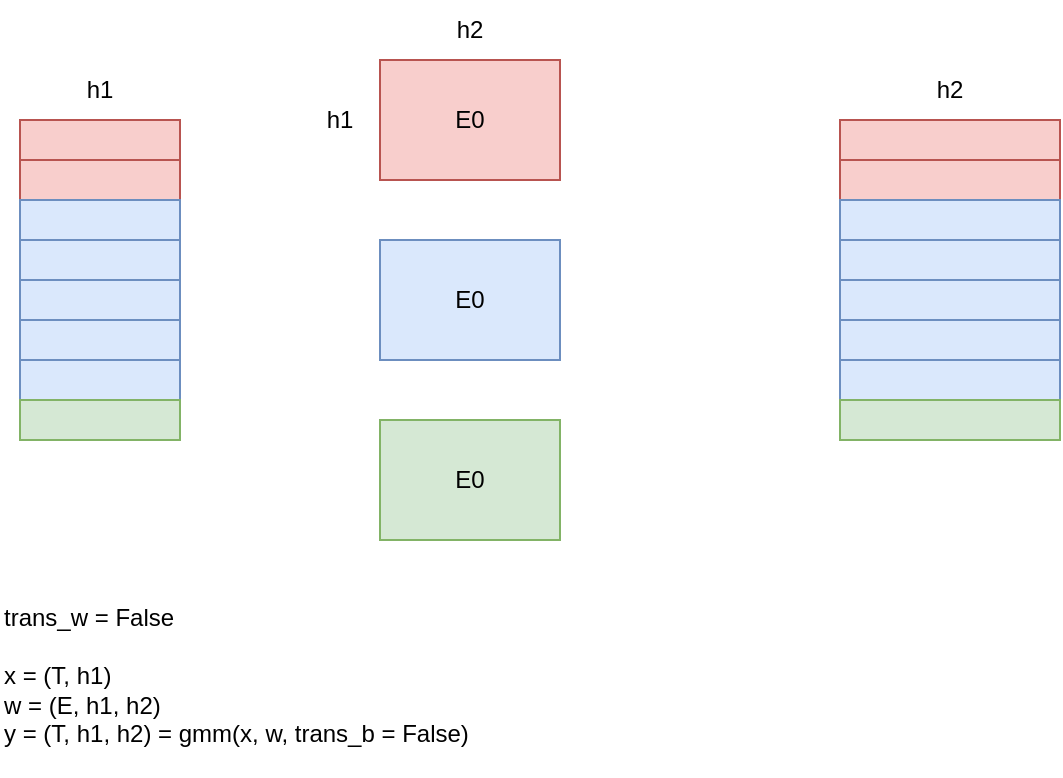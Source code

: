 <mxfile version="25.0.1">
  <diagram name="第 1 页" id="m9S2xQyiaMqDE2priE2V">
    <mxGraphModel dx="823" dy="512" grid="1" gridSize="10" guides="1" tooltips="1" connect="1" arrows="1" fold="1" page="1" pageScale="1" pageWidth="827" pageHeight="1169" math="0" shadow="0">
      <root>
        <mxCell id="0" />
        <mxCell id="1" parent="0" />
        <mxCell id="Qtuyj7tgRfk1wkyXC4aT-9" value="E0" style="rounded=0;whiteSpace=wrap;html=1;fillColor=#f8cecc;strokeColor=#b85450;" vertex="1" parent="1">
          <mxGeometry x="300" y="140" width="90" height="60" as="geometry" />
        </mxCell>
        <mxCell id="Qtuyj7tgRfk1wkyXC4aT-10" value="" style="group" vertex="1" connectable="0" parent="1">
          <mxGeometry x="120" y="170" width="80" height="160" as="geometry" />
        </mxCell>
        <mxCell id="Qtuyj7tgRfk1wkyXC4aT-1" value="" style="rounded=0;whiteSpace=wrap;html=1;fillColor=#f8cecc;strokeColor=#b85450;" vertex="1" parent="Qtuyj7tgRfk1wkyXC4aT-10">
          <mxGeometry width="80" height="20" as="geometry" />
        </mxCell>
        <mxCell id="Qtuyj7tgRfk1wkyXC4aT-2" value="" style="rounded=0;whiteSpace=wrap;html=1;fillColor=#f8cecc;strokeColor=#b85450;" vertex="1" parent="Qtuyj7tgRfk1wkyXC4aT-10">
          <mxGeometry y="20" width="80" height="20" as="geometry" />
        </mxCell>
        <mxCell id="Qtuyj7tgRfk1wkyXC4aT-3" value="" style="rounded=0;whiteSpace=wrap;html=1;fillColor=#dae8fc;strokeColor=#6c8ebf;" vertex="1" parent="Qtuyj7tgRfk1wkyXC4aT-10">
          <mxGeometry y="40" width="80" height="20" as="geometry" />
        </mxCell>
        <mxCell id="Qtuyj7tgRfk1wkyXC4aT-4" value="" style="rounded=0;whiteSpace=wrap;html=1;fillColor=#dae8fc;strokeColor=#6c8ebf;" vertex="1" parent="Qtuyj7tgRfk1wkyXC4aT-10">
          <mxGeometry y="60" width="80" height="20" as="geometry" />
        </mxCell>
        <mxCell id="Qtuyj7tgRfk1wkyXC4aT-5" value="" style="rounded=0;whiteSpace=wrap;html=1;fillColor=#dae8fc;strokeColor=#6c8ebf;" vertex="1" parent="Qtuyj7tgRfk1wkyXC4aT-10">
          <mxGeometry y="80" width="80" height="20" as="geometry" />
        </mxCell>
        <mxCell id="Qtuyj7tgRfk1wkyXC4aT-6" value="" style="rounded=0;whiteSpace=wrap;html=1;fillColor=#dae8fc;strokeColor=#6c8ebf;" vertex="1" parent="Qtuyj7tgRfk1wkyXC4aT-10">
          <mxGeometry y="100" width="80" height="20" as="geometry" />
        </mxCell>
        <mxCell id="Qtuyj7tgRfk1wkyXC4aT-7" value="" style="rounded=0;whiteSpace=wrap;html=1;fillColor=#dae8fc;strokeColor=#6c8ebf;" vertex="1" parent="Qtuyj7tgRfk1wkyXC4aT-10">
          <mxGeometry y="120" width="80" height="20" as="geometry" />
        </mxCell>
        <mxCell id="Qtuyj7tgRfk1wkyXC4aT-8" value="" style="rounded=0;whiteSpace=wrap;html=1;fillColor=#d5e8d4;strokeColor=#82b366;" vertex="1" parent="Qtuyj7tgRfk1wkyXC4aT-10">
          <mxGeometry y="140" width="80" height="20" as="geometry" />
        </mxCell>
        <mxCell id="Qtuyj7tgRfk1wkyXC4aT-11" value="E0" style="rounded=0;whiteSpace=wrap;html=1;fillColor=#dae8fc;strokeColor=#6c8ebf;" vertex="1" parent="1">
          <mxGeometry x="300" y="230" width="90" height="60" as="geometry" />
        </mxCell>
        <mxCell id="Qtuyj7tgRfk1wkyXC4aT-12" value="E0" style="rounded=0;whiteSpace=wrap;html=1;fillColor=#d5e8d4;strokeColor=#82b366;" vertex="1" parent="1">
          <mxGeometry x="300" y="320" width="90" height="60" as="geometry" />
        </mxCell>
        <mxCell id="Qtuyj7tgRfk1wkyXC4aT-14" value="" style="group" vertex="1" connectable="0" parent="1">
          <mxGeometry x="530" y="170" width="110" height="160" as="geometry" />
        </mxCell>
        <mxCell id="Qtuyj7tgRfk1wkyXC4aT-15" value="" style="rounded=0;whiteSpace=wrap;html=1;fillColor=#f8cecc;strokeColor=#b85450;" vertex="1" parent="Qtuyj7tgRfk1wkyXC4aT-14">
          <mxGeometry width="110" height="20" as="geometry" />
        </mxCell>
        <mxCell id="Qtuyj7tgRfk1wkyXC4aT-16" value="" style="rounded=0;whiteSpace=wrap;html=1;fillColor=#f8cecc;strokeColor=#b85450;" vertex="1" parent="Qtuyj7tgRfk1wkyXC4aT-14">
          <mxGeometry y="20" width="110" height="20" as="geometry" />
        </mxCell>
        <mxCell id="Qtuyj7tgRfk1wkyXC4aT-17" value="" style="rounded=0;whiteSpace=wrap;html=1;fillColor=#dae8fc;strokeColor=#6c8ebf;" vertex="1" parent="Qtuyj7tgRfk1wkyXC4aT-14">
          <mxGeometry y="40" width="110" height="20" as="geometry" />
        </mxCell>
        <mxCell id="Qtuyj7tgRfk1wkyXC4aT-18" value="" style="rounded=0;whiteSpace=wrap;html=1;fillColor=#dae8fc;strokeColor=#6c8ebf;" vertex="1" parent="Qtuyj7tgRfk1wkyXC4aT-14">
          <mxGeometry y="60" width="110" height="20" as="geometry" />
        </mxCell>
        <mxCell id="Qtuyj7tgRfk1wkyXC4aT-19" value="" style="rounded=0;whiteSpace=wrap;html=1;fillColor=#dae8fc;strokeColor=#6c8ebf;" vertex="1" parent="Qtuyj7tgRfk1wkyXC4aT-14">
          <mxGeometry y="80" width="110" height="20" as="geometry" />
        </mxCell>
        <mxCell id="Qtuyj7tgRfk1wkyXC4aT-20" value="" style="rounded=0;whiteSpace=wrap;html=1;fillColor=#dae8fc;strokeColor=#6c8ebf;" vertex="1" parent="Qtuyj7tgRfk1wkyXC4aT-14">
          <mxGeometry y="100" width="110" height="20" as="geometry" />
        </mxCell>
        <mxCell id="Qtuyj7tgRfk1wkyXC4aT-21" value="" style="rounded=0;whiteSpace=wrap;html=1;fillColor=#dae8fc;strokeColor=#6c8ebf;" vertex="1" parent="Qtuyj7tgRfk1wkyXC4aT-14">
          <mxGeometry y="120" width="110" height="20" as="geometry" />
        </mxCell>
        <mxCell id="Qtuyj7tgRfk1wkyXC4aT-22" value="" style="rounded=0;whiteSpace=wrap;html=1;fillColor=#d5e8d4;strokeColor=#82b366;" vertex="1" parent="Qtuyj7tgRfk1wkyXC4aT-14">
          <mxGeometry y="140" width="110" height="20" as="geometry" />
        </mxCell>
        <mxCell id="Qtuyj7tgRfk1wkyXC4aT-23" value="h2" style="text;html=1;align=center;verticalAlign=middle;whiteSpace=wrap;rounded=0;" vertex="1" parent="1">
          <mxGeometry x="315" y="110" width="60" height="30" as="geometry" />
        </mxCell>
        <mxCell id="Qtuyj7tgRfk1wkyXC4aT-24" value="h1" style="text;html=1;align=center;verticalAlign=middle;whiteSpace=wrap;rounded=0;" vertex="1" parent="1">
          <mxGeometry x="250" y="155" width="60" height="30" as="geometry" />
        </mxCell>
        <mxCell id="Qtuyj7tgRfk1wkyXC4aT-25" value="h1" style="text;html=1;align=center;verticalAlign=middle;whiteSpace=wrap;rounded=0;" vertex="1" parent="1">
          <mxGeometry x="130" y="140" width="60" height="30" as="geometry" />
        </mxCell>
        <mxCell id="Qtuyj7tgRfk1wkyXC4aT-26" value="h2" style="text;html=1;align=center;verticalAlign=middle;whiteSpace=wrap;rounded=0;" vertex="1" parent="1">
          <mxGeometry x="555" y="140" width="60" height="30" as="geometry" />
        </mxCell>
        <mxCell id="Qtuyj7tgRfk1wkyXC4aT-27" value="trans_w = False&lt;div&gt;&lt;br&gt;&lt;/div&gt;&lt;div&gt;x = (T, h1)&lt;/div&gt;&lt;div&gt;w = (E, h1, h2)&lt;/div&gt;&lt;div&gt;y = (T, h1, h2) = gmm(x, w, trans_b = False)&lt;/div&gt;&lt;div&gt;&lt;br&gt;&lt;/div&gt;" style="text;html=1;align=left;verticalAlign=middle;whiteSpace=wrap;rounded=0;" vertex="1" parent="1">
          <mxGeometry x="110" y="430" width="280" height="50" as="geometry" />
        </mxCell>
      </root>
    </mxGraphModel>
  </diagram>
</mxfile>
